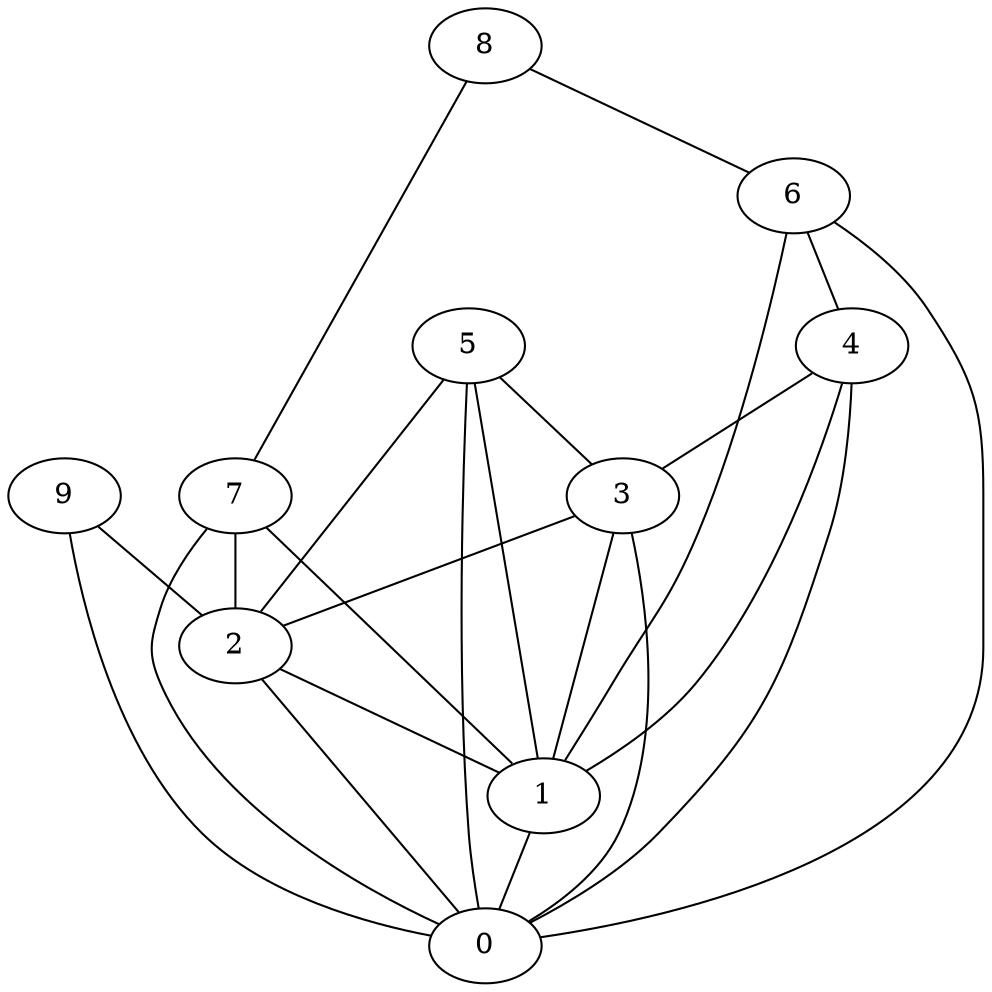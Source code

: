 graph G {
0;
1;
2;
3;
4;
5;
6;
7;
8;
9;
9--2 ;
9--0 ;
8--6 ;
8--7 ;
7--1 ;
7--0 ;
7--2 ;
6--4 ;
6--0 ;
6--1 ;
5--0 ;
5--2 ;
5--1 ;
5--3 ;
4--0 ;
4--1 ;
4--3 ;
3--2 ;
3--0 ;
3--1 ;
2--0 ;
2--1 ;
1--0 ;
}
